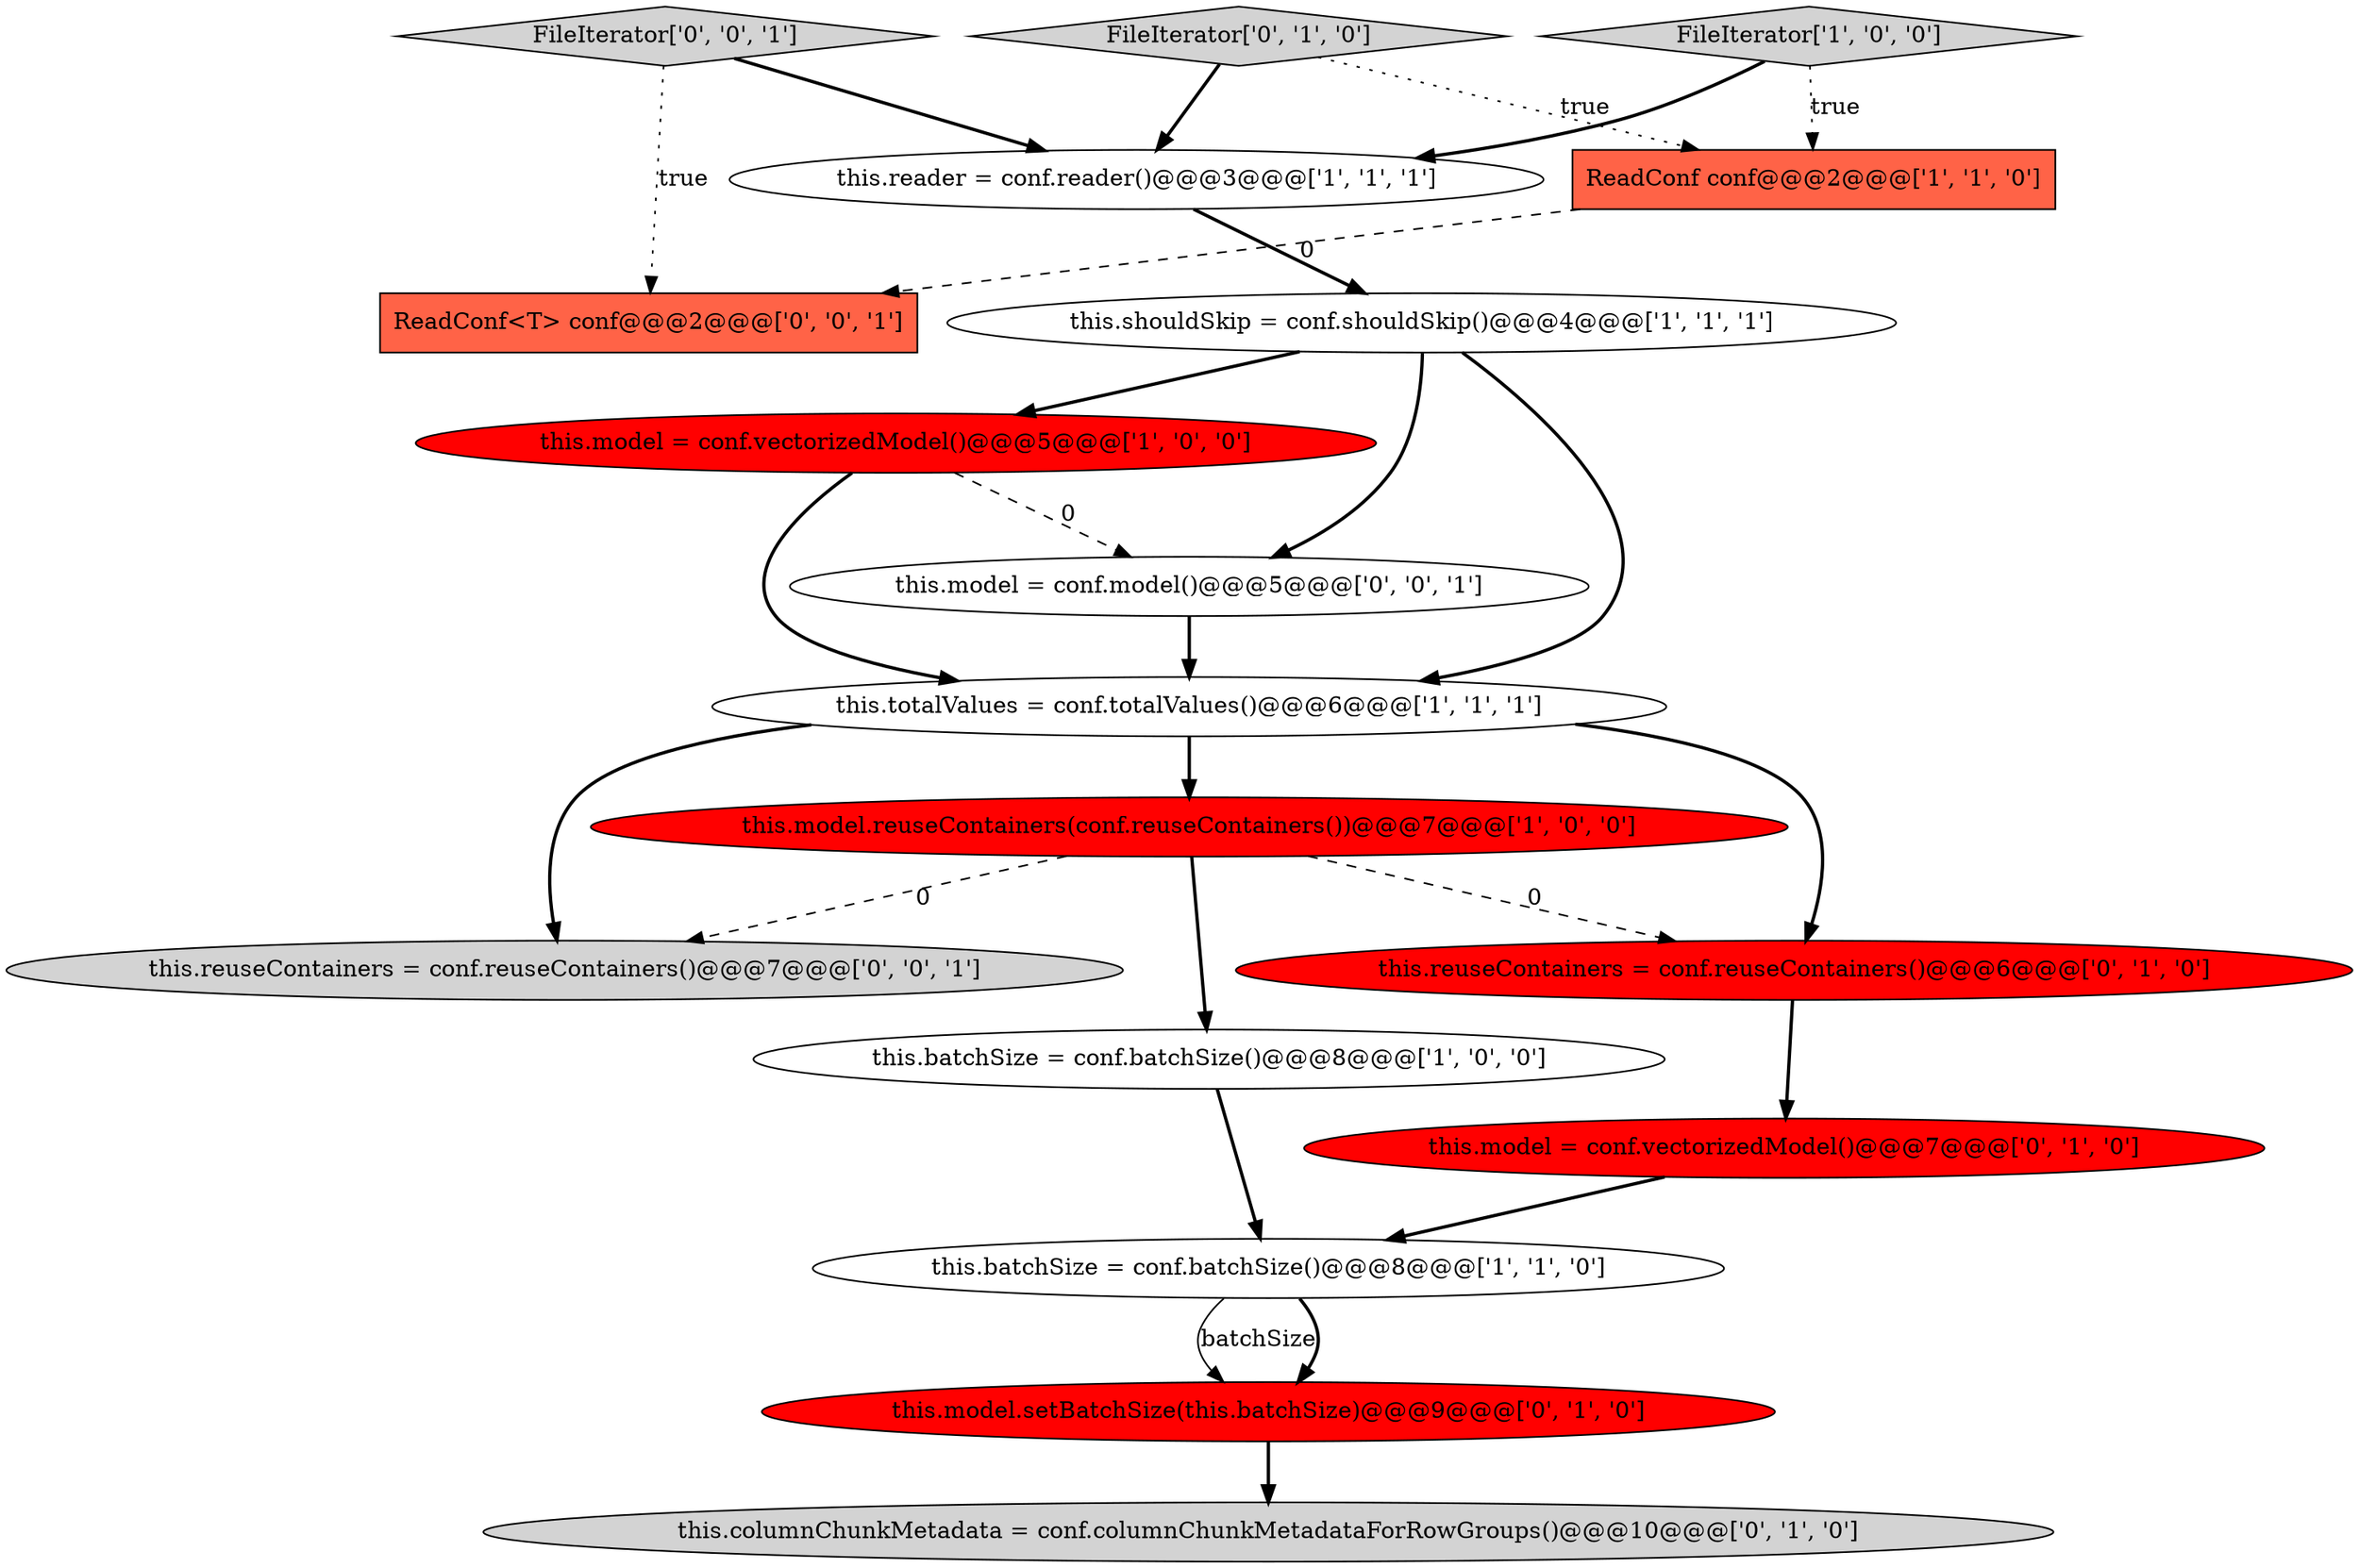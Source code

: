 digraph {
5 [style = filled, label = "this.model = conf.vectorizedModel()@@@5@@@['1', '0', '0']", fillcolor = red, shape = ellipse image = "AAA1AAABBB1BBB"];
12 [style = filled, label = "this.model.setBatchSize(this.batchSize)@@@9@@@['0', '1', '0']", fillcolor = red, shape = ellipse image = "AAA1AAABBB2BBB"];
16 [style = filled, label = "this.model = conf.model()@@@5@@@['0', '0', '1']", fillcolor = white, shape = ellipse image = "AAA0AAABBB3BBB"];
0 [style = filled, label = "this.model.reuseContainers(conf.reuseContainers())@@@7@@@['1', '0', '0']", fillcolor = red, shape = ellipse image = "AAA1AAABBB1BBB"];
2 [style = filled, label = "this.batchSize = conf.batchSize()@@@8@@@['1', '1', '0']", fillcolor = white, shape = ellipse image = "AAA0AAABBB1BBB"];
8 [style = filled, label = "this.batchSize = conf.batchSize()@@@8@@@['1', '0', '0']", fillcolor = white, shape = ellipse image = "AAA0AAABBB1BBB"];
9 [style = filled, label = "FileIterator['0', '1', '0']", fillcolor = lightgray, shape = diamond image = "AAA0AAABBB2BBB"];
15 [style = filled, label = "this.reuseContainers = conf.reuseContainers()@@@7@@@['0', '0', '1']", fillcolor = lightgray, shape = ellipse image = "AAA0AAABBB3BBB"];
1 [style = filled, label = "this.totalValues = conf.totalValues()@@@6@@@['1', '1', '1']", fillcolor = white, shape = ellipse image = "AAA0AAABBB1BBB"];
4 [style = filled, label = "this.shouldSkip = conf.shouldSkip()@@@4@@@['1', '1', '1']", fillcolor = white, shape = ellipse image = "AAA0AAABBB1BBB"];
6 [style = filled, label = "ReadConf conf@@@2@@@['1', '1', '0']", fillcolor = tomato, shape = box image = "AAA0AAABBB1BBB"];
17 [style = filled, label = "FileIterator['0', '0', '1']", fillcolor = lightgray, shape = diamond image = "AAA0AAABBB3BBB"];
7 [style = filled, label = "this.reader = conf.reader()@@@3@@@['1', '1', '1']", fillcolor = white, shape = ellipse image = "AAA0AAABBB1BBB"];
3 [style = filled, label = "FileIterator['1', '0', '0']", fillcolor = lightgray, shape = diamond image = "AAA0AAABBB1BBB"];
11 [style = filled, label = "this.model = conf.vectorizedModel()@@@7@@@['0', '1', '0']", fillcolor = red, shape = ellipse image = "AAA1AAABBB2BBB"];
14 [style = filled, label = "ReadConf<T> conf@@@2@@@['0', '0', '1']", fillcolor = tomato, shape = box image = "AAA0AAABBB3BBB"];
10 [style = filled, label = "this.reuseContainers = conf.reuseContainers()@@@6@@@['0', '1', '0']", fillcolor = red, shape = ellipse image = "AAA1AAABBB2BBB"];
13 [style = filled, label = "this.columnChunkMetadata = conf.columnChunkMetadataForRowGroups()@@@10@@@['0', '1', '0']", fillcolor = lightgray, shape = ellipse image = "AAA0AAABBB2BBB"];
1->15 [style = bold, label=""];
17->14 [style = dotted, label="true"];
0->15 [style = dashed, label="0"];
2->12 [style = solid, label="batchSize"];
1->0 [style = bold, label=""];
7->4 [style = bold, label=""];
6->14 [style = dashed, label="0"];
3->6 [style = dotted, label="true"];
9->7 [style = bold, label=""];
9->6 [style = dotted, label="true"];
11->2 [style = bold, label=""];
0->10 [style = dashed, label="0"];
2->12 [style = bold, label=""];
17->7 [style = bold, label=""];
5->16 [style = dashed, label="0"];
12->13 [style = bold, label=""];
5->1 [style = bold, label=""];
8->2 [style = bold, label=""];
3->7 [style = bold, label=""];
16->1 [style = bold, label=""];
0->8 [style = bold, label=""];
4->1 [style = bold, label=""];
1->10 [style = bold, label=""];
4->5 [style = bold, label=""];
4->16 [style = bold, label=""];
10->11 [style = bold, label=""];
}
